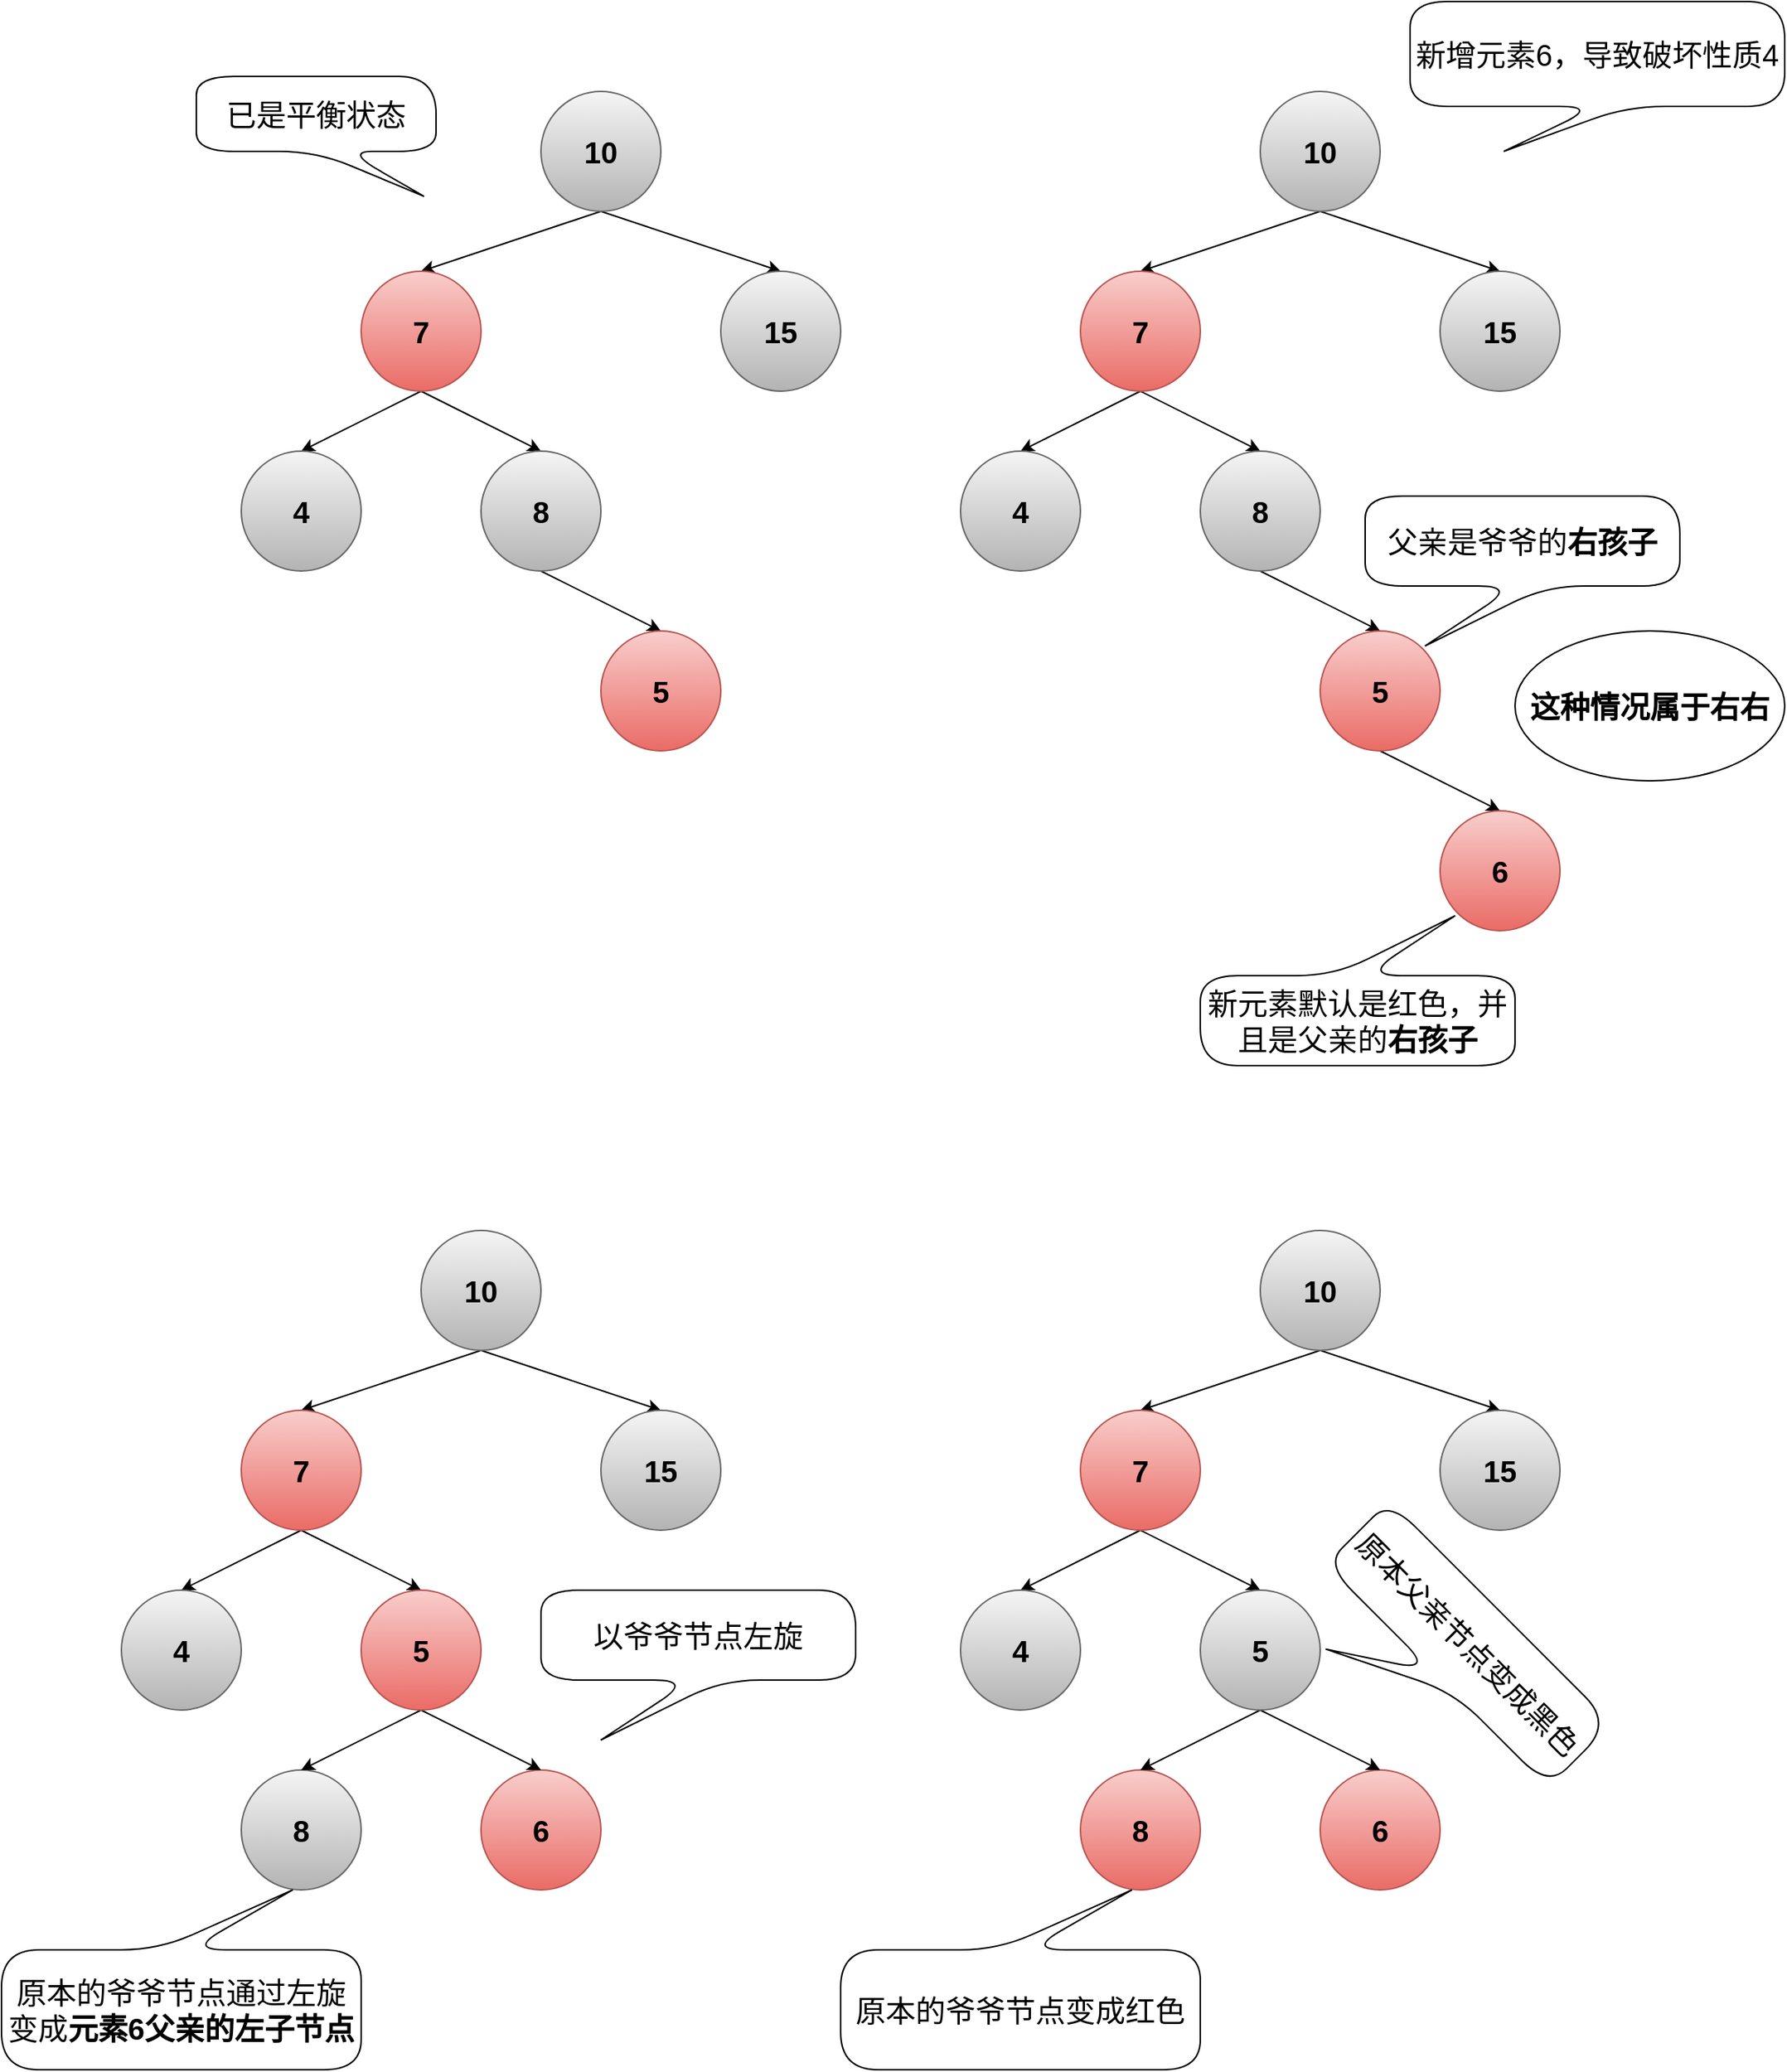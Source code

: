<mxfile version="18.1.3" type="github" pages="4">
  <diagram id="JgPNVKbQDWaYk1uZFIfq" name="右右情况">
    <mxGraphModel dx="2588" dy="1172" grid="1" gridSize="10" guides="1" tooltips="1" connect="1" arrows="1" fold="1" page="0" pageScale="1" pageWidth="827" pageHeight="1169" math="0" shadow="0">
      <root>
        <mxCell id="0" />
        <mxCell id="1" parent="0" />
        <mxCell id="YeQxh2HBtWJbQ_9YZfCd-1" style="rounded=0;orthogonalLoop=1;jettySize=auto;html=1;exitX=0.5;exitY=1;exitDx=0;exitDy=0;entryX=0.5;entryY=0;entryDx=0;entryDy=0;fontSize=20;" edge="1" parent="1" source="YeQxh2HBtWJbQ_9YZfCd-3" target="YeQxh2HBtWJbQ_9YZfCd-6">
          <mxGeometry relative="1" as="geometry" />
        </mxCell>
        <mxCell id="YeQxh2HBtWJbQ_9YZfCd-2" style="edgeStyle=none;rounded=0;orthogonalLoop=1;jettySize=auto;html=1;exitX=0.5;exitY=1;exitDx=0;exitDy=0;entryX=0.5;entryY=0;entryDx=0;entryDy=0;fontSize=20;" edge="1" parent="1" source="YeQxh2HBtWJbQ_9YZfCd-3" target="YeQxh2HBtWJbQ_9YZfCd-7">
          <mxGeometry relative="1" as="geometry" />
        </mxCell>
        <mxCell id="YeQxh2HBtWJbQ_9YZfCd-3" value="&lt;b style=&quot;font-size: 20px;&quot;&gt;10&lt;/b&gt;" style="ellipse;whiteSpace=wrap;html=1;aspect=fixed;fontSize=20;fillColor=#f5f5f5;gradientColor=#b3b3b3;strokeColor=#666666;" vertex="1" parent="1">
          <mxGeometry x="40" y="120" width="80" height="80" as="geometry" />
        </mxCell>
        <mxCell id="YeQxh2HBtWJbQ_9YZfCd-4" style="edgeStyle=none;rounded=0;orthogonalLoop=1;jettySize=auto;html=1;exitX=0.5;exitY=1;exitDx=0;exitDy=0;entryX=0.5;entryY=0;entryDx=0;entryDy=0;fontSize=20;" edge="1" parent="1" source="YeQxh2HBtWJbQ_9YZfCd-6" target="YeQxh2HBtWJbQ_9YZfCd-8">
          <mxGeometry relative="1" as="geometry" />
        </mxCell>
        <mxCell id="YeQxh2HBtWJbQ_9YZfCd-5" style="edgeStyle=none;rounded=0;orthogonalLoop=1;jettySize=auto;html=1;exitX=0.5;exitY=1;exitDx=0;exitDy=0;entryX=0.5;entryY=0;entryDx=0;entryDy=0;fontSize=20;" edge="1" parent="1" source="YeQxh2HBtWJbQ_9YZfCd-6" target="YeQxh2HBtWJbQ_9YZfCd-10">
          <mxGeometry relative="1" as="geometry" />
        </mxCell>
        <mxCell id="YeQxh2HBtWJbQ_9YZfCd-6" value="&lt;b style=&quot;font-size: 20px;&quot;&gt;7&lt;/b&gt;" style="ellipse;whiteSpace=wrap;html=1;aspect=fixed;fontSize=20;fillColor=#f8cecc;strokeColor=#b85450;gradientColor=#ea6b66;" vertex="1" parent="1">
          <mxGeometry x="-80" y="240" width="80" height="80" as="geometry" />
        </mxCell>
        <mxCell id="YeQxh2HBtWJbQ_9YZfCd-7" value="&lt;b style=&quot;font-size: 20px;&quot;&gt;15&lt;/b&gt;" style="ellipse;whiteSpace=wrap;html=1;aspect=fixed;fontSize=20;fillColor=#f5f5f5;gradientColor=#b3b3b3;strokeColor=#666666;" vertex="1" parent="1">
          <mxGeometry x="160" y="240" width="80" height="80" as="geometry" />
        </mxCell>
        <mxCell id="YeQxh2HBtWJbQ_9YZfCd-8" value="&lt;b style=&quot;font-size: 20px;&quot;&gt;4&lt;/b&gt;" style="ellipse;whiteSpace=wrap;html=1;aspect=fixed;fontSize=20;fillColor=#f5f5f5;gradientColor=#b3b3b3;strokeColor=#666666;" vertex="1" parent="1">
          <mxGeometry x="-160" y="360" width="80" height="80" as="geometry" />
        </mxCell>
        <mxCell id="YeQxh2HBtWJbQ_9YZfCd-9" style="edgeStyle=none;rounded=0;orthogonalLoop=1;jettySize=auto;html=1;exitX=0.5;exitY=1;exitDx=0;exitDy=0;entryX=0.5;entryY=0;entryDx=0;entryDy=0;fontColor=#FFFFFF;" edge="1" parent="1" source="YeQxh2HBtWJbQ_9YZfCd-10" target="YeQxh2HBtWJbQ_9YZfCd-13">
          <mxGeometry relative="1" as="geometry" />
        </mxCell>
        <mxCell id="YeQxh2HBtWJbQ_9YZfCd-10" value="&lt;b style=&quot;font-size: 20px;&quot;&gt;8&lt;/b&gt;" style="ellipse;whiteSpace=wrap;html=1;aspect=fixed;fontSize=20;fillColor=#f5f5f5;gradientColor=#b3b3b3;strokeColor=#666666;" vertex="1" parent="1">
          <mxGeometry y="360" width="80" height="80" as="geometry" />
        </mxCell>
        <mxCell id="YeQxh2HBtWJbQ_9YZfCd-11" value="已是平衡状态" style="shape=callout;whiteSpace=wrap;html=1;perimeter=calloutPerimeter;fontSize=20;rounded=1;arcSize=50;position2=0.95;" vertex="1" parent="1">
          <mxGeometry x="-190" y="110" width="160" height="80" as="geometry" />
        </mxCell>
        <mxCell id="YeQxh2HBtWJbQ_9YZfCd-12" value="新增元素6，导致破坏性质4" style="shape=callout;whiteSpace=wrap;html=1;perimeter=calloutPerimeter;fontSize=20;rounded=1;arcSize=50;position2=0.25;" vertex="1" parent="1">
          <mxGeometry x="620" y="60" width="250" height="100" as="geometry" />
        </mxCell>
        <mxCell id="YeQxh2HBtWJbQ_9YZfCd-13" value="&lt;b style=&quot;font-size: 20px;&quot;&gt;5&lt;/b&gt;" style="ellipse;whiteSpace=wrap;html=1;aspect=fixed;fontSize=20;fillColor=#f8cecc;gradientColor=#ea6b66;strokeColor=#b85450;" vertex="1" parent="1">
          <mxGeometry x="80" y="480" width="80" height="80" as="geometry" />
        </mxCell>
        <mxCell id="YeQxh2HBtWJbQ_9YZfCd-14" style="rounded=0;orthogonalLoop=1;jettySize=auto;html=1;exitX=0.5;exitY=1;exitDx=0;exitDy=0;entryX=0.5;entryY=0;entryDx=0;entryDy=0;fontSize=20;" edge="1" parent="1" source="YeQxh2HBtWJbQ_9YZfCd-16" target="YeQxh2HBtWJbQ_9YZfCd-19">
          <mxGeometry relative="1" as="geometry" />
        </mxCell>
        <mxCell id="YeQxh2HBtWJbQ_9YZfCd-15" style="edgeStyle=none;rounded=0;orthogonalLoop=1;jettySize=auto;html=1;exitX=0.5;exitY=1;exitDx=0;exitDy=0;entryX=0.5;entryY=0;entryDx=0;entryDy=0;fontSize=20;" edge="1" parent="1" source="YeQxh2HBtWJbQ_9YZfCd-16" target="YeQxh2HBtWJbQ_9YZfCd-20">
          <mxGeometry relative="1" as="geometry" />
        </mxCell>
        <mxCell id="YeQxh2HBtWJbQ_9YZfCd-16" value="&lt;b style=&quot;font-size: 20px;&quot;&gt;10&lt;/b&gt;" style="ellipse;whiteSpace=wrap;html=1;aspect=fixed;fontSize=20;fillColor=#f5f5f5;gradientColor=#b3b3b3;strokeColor=#666666;" vertex="1" parent="1">
          <mxGeometry x="520" y="120" width="80" height="80" as="geometry" />
        </mxCell>
        <mxCell id="YeQxh2HBtWJbQ_9YZfCd-17" style="edgeStyle=none;rounded=0;orthogonalLoop=1;jettySize=auto;html=1;exitX=0.5;exitY=1;exitDx=0;exitDy=0;entryX=0.5;entryY=0;entryDx=0;entryDy=0;fontSize=20;" edge="1" parent="1" source="YeQxh2HBtWJbQ_9YZfCd-19" target="YeQxh2HBtWJbQ_9YZfCd-21">
          <mxGeometry relative="1" as="geometry" />
        </mxCell>
        <mxCell id="YeQxh2HBtWJbQ_9YZfCd-18" style="edgeStyle=none;rounded=0;orthogonalLoop=1;jettySize=auto;html=1;exitX=0.5;exitY=1;exitDx=0;exitDy=0;entryX=0.5;entryY=0;entryDx=0;entryDy=0;fontSize=20;" edge="1" parent="1" source="YeQxh2HBtWJbQ_9YZfCd-19" target="YeQxh2HBtWJbQ_9YZfCd-23">
          <mxGeometry relative="1" as="geometry" />
        </mxCell>
        <mxCell id="YeQxh2HBtWJbQ_9YZfCd-19" value="&lt;b style=&quot;font-size: 20px;&quot;&gt;7&lt;/b&gt;" style="ellipse;whiteSpace=wrap;html=1;aspect=fixed;fontSize=20;fillColor=#f8cecc;strokeColor=#b85450;gradientColor=#ea6b66;" vertex="1" parent="1">
          <mxGeometry x="400" y="240" width="80" height="80" as="geometry" />
        </mxCell>
        <mxCell id="YeQxh2HBtWJbQ_9YZfCd-20" value="&lt;b style=&quot;font-size: 20px;&quot;&gt;15&lt;/b&gt;" style="ellipse;whiteSpace=wrap;html=1;aspect=fixed;fontSize=20;fillColor=#f5f5f5;gradientColor=#b3b3b3;strokeColor=#666666;" vertex="1" parent="1">
          <mxGeometry x="640" y="240" width="80" height="80" as="geometry" />
        </mxCell>
        <mxCell id="YeQxh2HBtWJbQ_9YZfCd-21" value="&lt;b style=&quot;font-size: 20px;&quot;&gt;4&lt;/b&gt;" style="ellipse;whiteSpace=wrap;html=1;aspect=fixed;fontSize=20;fillColor=#f5f5f5;gradientColor=#b3b3b3;strokeColor=#666666;" vertex="1" parent="1">
          <mxGeometry x="320" y="360" width="80" height="80" as="geometry" />
        </mxCell>
        <mxCell id="YeQxh2HBtWJbQ_9YZfCd-22" style="edgeStyle=none;rounded=0;orthogonalLoop=1;jettySize=auto;html=1;exitX=0.5;exitY=1;exitDx=0;exitDy=0;entryX=0.5;entryY=0;entryDx=0;entryDy=0;fontColor=#FFFFFF;" edge="1" parent="1" source="YeQxh2HBtWJbQ_9YZfCd-23" target="YeQxh2HBtWJbQ_9YZfCd-25">
          <mxGeometry relative="1" as="geometry" />
        </mxCell>
        <mxCell id="YeQxh2HBtWJbQ_9YZfCd-23" value="&lt;b style=&quot;font-size: 20px;&quot;&gt;8&lt;/b&gt;" style="ellipse;whiteSpace=wrap;html=1;aspect=fixed;fontSize=20;fillColor=#f5f5f5;gradientColor=#b3b3b3;strokeColor=#666666;" vertex="1" parent="1">
          <mxGeometry x="480" y="360" width="80" height="80" as="geometry" />
        </mxCell>
        <mxCell id="YeQxh2HBtWJbQ_9YZfCd-24" style="edgeStyle=none;rounded=0;orthogonalLoop=1;jettySize=auto;html=1;exitX=0.5;exitY=1;exitDx=0;exitDy=0;entryX=0.5;entryY=0;entryDx=0;entryDy=0;fontColor=#FFFFFF;" edge="1" parent="1" source="YeQxh2HBtWJbQ_9YZfCd-25" target="YeQxh2HBtWJbQ_9YZfCd-26">
          <mxGeometry relative="1" as="geometry" />
        </mxCell>
        <mxCell id="YeQxh2HBtWJbQ_9YZfCd-25" value="&lt;b style=&quot;font-size: 20px;&quot;&gt;5&lt;/b&gt;" style="ellipse;whiteSpace=wrap;html=1;aspect=fixed;fontSize=20;fillColor=#f8cecc;gradientColor=#ea6b66;strokeColor=#b85450;" vertex="1" parent="1">
          <mxGeometry x="560" y="480" width="80" height="80" as="geometry" />
        </mxCell>
        <mxCell id="YeQxh2HBtWJbQ_9YZfCd-26" value="&lt;b style=&quot;font-size: 20px;&quot;&gt;6&lt;/b&gt;" style="ellipse;whiteSpace=wrap;html=1;aspect=fixed;fontSize=20;fillColor=#f8cecc;gradientColor=#ea6b66;strokeColor=#b85450;" vertex="1" parent="1">
          <mxGeometry x="640" y="600" width="80" height="80" as="geometry" />
        </mxCell>
        <mxCell id="YeQxh2HBtWJbQ_9YZfCd-27" value="新元素默认是红色，并且是父亲的&lt;b&gt;右孩子&lt;/b&gt;" style="shape=callout;whiteSpace=wrap;html=1;perimeter=calloutPerimeter;fontSize=20;rounded=1;arcSize=50;position2=0.19;size=40;position=0.48;direction=west;" vertex="1" parent="1">
          <mxGeometry x="480" y="670" width="210" height="100" as="geometry" />
        </mxCell>
        <mxCell id="YeQxh2HBtWJbQ_9YZfCd-28" style="rounded=0;orthogonalLoop=1;jettySize=auto;html=1;exitX=0.5;exitY=1;exitDx=0;exitDy=0;entryX=0.5;entryY=0;entryDx=0;entryDy=0;fontSize=20;" edge="1" parent="1" source="YeQxh2HBtWJbQ_9YZfCd-30" target="YeQxh2HBtWJbQ_9YZfCd-33">
          <mxGeometry relative="1" as="geometry" />
        </mxCell>
        <mxCell id="YeQxh2HBtWJbQ_9YZfCd-29" style="edgeStyle=none;rounded=0;orthogonalLoop=1;jettySize=auto;html=1;exitX=0.5;exitY=1;exitDx=0;exitDy=0;entryX=0.5;entryY=0;entryDx=0;entryDy=0;fontSize=20;" edge="1" parent="1" source="YeQxh2HBtWJbQ_9YZfCd-30" target="YeQxh2HBtWJbQ_9YZfCd-34">
          <mxGeometry relative="1" as="geometry" />
        </mxCell>
        <mxCell id="YeQxh2HBtWJbQ_9YZfCd-30" value="&lt;b style=&quot;font-size: 20px;&quot;&gt;10&lt;/b&gt;" style="ellipse;whiteSpace=wrap;html=1;aspect=fixed;fontSize=20;fillColor=#f5f5f5;gradientColor=#b3b3b3;strokeColor=#666666;" vertex="1" parent="1">
          <mxGeometry x="-40" y="880" width="80" height="80" as="geometry" />
        </mxCell>
        <mxCell id="YeQxh2HBtWJbQ_9YZfCd-31" style="edgeStyle=none;rounded=0;orthogonalLoop=1;jettySize=auto;html=1;exitX=0.5;exitY=1;exitDx=0;exitDy=0;entryX=0.5;entryY=0;entryDx=0;entryDy=0;fontSize=20;" edge="1" parent="1" source="YeQxh2HBtWJbQ_9YZfCd-33" target="YeQxh2HBtWJbQ_9YZfCd-35">
          <mxGeometry relative="1" as="geometry" />
        </mxCell>
        <mxCell id="YeQxh2HBtWJbQ_9YZfCd-32" style="edgeStyle=none;rounded=0;orthogonalLoop=1;jettySize=auto;html=1;exitX=0.5;exitY=1;exitDx=0;exitDy=0;entryX=0.5;entryY=0;entryDx=0;entryDy=0;fontSize=20;" edge="1" parent="1" source="YeQxh2HBtWJbQ_9YZfCd-33">
          <mxGeometry relative="1" as="geometry">
            <mxPoint x="-40" y="1120" as="targetPoint" />
          </mxGeometry>
        </mxCell>
        <mxCell id="YeQxh2HBtWJbQ_9YZfCd-33" value="&lt;b style=&quot;font-size: 20px;&quot;&gt;7&lt;/b&gt;" style="ellipse;whiteSpace=wrap;html=1;aspect=fixed;fontSize=20;fillColor=#f8cecc;strokeColor=#b85450;gradientColor=#ea6b66;" vertex="1" parent="1">
          <mxGeometry x="-160" y="1000" width="80" height="80" as="geometry" />
        </mxCell>
        <mxCell id="YeQxh2HBtWJbQ_9YZfCd-34" value="&lt;b style=&quot;font-size: 20px;&quot;&gt;15&lt;/b&gt;" style="ellipse;whiteSpace=wrap;html=1;aspect=fixed;fontSize=20;fillColor=#f5f5f5;gradientColor=#b3b3b3;strokeColor=#666666;" vertex="1" parent="1">
          <mxGeometry x="80" y="1000" width="80" height="80" as="geometry" />
        </mxCell>
        <mxCell id="YeQxh2HBtWJbQ_9YZfCd-35" value="&lt;b style=&quot;font-size: 20px;&quot;&gt;4&lt;/b&gt;" style="ellipse;whiteSpace=wrap;html=1;aspect=fixed;fontSize=20;fillColor=#f5f5f5;gradientColor=#b3b3b3;strokeColor=#666666;" vertex="1" parent="1">
          <mxGeometry x="-240" y="1120" width="80" height="80" as="geometry" />
        </mxCell>
        <mxCell id="YeQxh2HBtWJbQ_9YZfCd-36" value="&lt;b style=&quot;font-size: 20px;&quot;&gt;6&lt;/b&gt;" style="ellipse;whiteSpace=wrap;html=1;aspect=fixed;fontSize=20;fillColor=#f8cecc;gradientColor=#ea6b66;strokeColor=#b85450;" vertex="1" parent="1">
          <mxGeometry y="1240" width="80" height="80" as="geometry" />
        </mxCell>
        <mxCell id="YeQxh2HBtWJbQ_9YZfCd-37" value="父亲是爷爷的&lt;b&gt;右孩子&lt;/b&gt;" style="shape=callout;whiteSpace=wrap;html=1;perimeter=calloutPerimeter;fontSize=20;rounded=1;arcSize=50;position2=0.19;size=40;position=0.48;direction=east;" vertex="1" parent="1">
          <mxGeometry x="590" y="390" width="210" height="100" as="geometry" />
        </mxCell>
        <mxCell id="YeQxh2HBtWJbQ_9YZfCd-38" value="这种情况属于右右" style="ellipse;whiteSpace=wrap;html=1;fontSize=20;fontStyle=1" vertex="1" parent="1">
          <mxGeometry x="690" y="480" width="180" height="100" as="geometry" />
        </mxCell>
        <mxCell id="YeQxh2HBtWJbQ_9YZfCd-39" value="以爷爷节点左旋" style="shape=callout;whiteSpace=wrap;html=1;perimeter=calloutPerimeter;fontSize=20;rounded=1;arcSize=50;position2=0.19;size=40;position=0.48;direction=east;" vertex="1" parent="1">
          <mxGeometry x="40" y="1120" width="210" height="100" as="geometry" />
        </mxCell>
        <mxCell id="YeQxh2HBtWJbQ_9YZfCd-40" value="&lt;b style=&quot;font-size: 20px;&quot;&gt;8&lt;/b&gt;" style="ellipse;whiteSpace=wrap;html=1;aspect=fixed;fontSize=20;fillColor=#f5f5f5;gradientColor=#b3b3b3;strokeColor=#666666;" vertex="1" parent="1">
          <mxGeometry x="-160" y="1240" width="80" height="80" as="geometry" />
        </mxCell>
        <mxCell id="YeQxh2HBtWJbQ_9YZfCd-41" style="rounded=0;orthogonalLoop=1;jettySize=auto;html=1;exitX=0.5;exitY=1;exitDx=0;exitDy=0;entryX=0.5;entryY=0;entryDx=0;entryDy=0;fontSize=15;" edge="1" parent="1" source="YeQxh2HBtWJbQ_9YZfCd-43" target="YeQxh2HBtWJbQ_9YZfCd-40">
          <mxGeometry relative="1" as="geometry" />
        </mxCell>
        <mxCell id="YeQxh2HBtWJbQ_9YZfCd-42" style="edgeStyle=none;rounded=0;orthogonalLoop=1;jettySize=auto;html=1;exitX=0.5;exitY=1;exitDx=0;exitDy=0;entryX=0.5;entryY=0;entryDx=0;entryDy=0;fontSize=15;" edge="1" parent="1" source="YeQxh2HBtWJbQ_9YZfCd-43" target="YeQxh2HBtWJbQ_9YZfCd-36">
          <mxGeometry relative="1" as="geometry" />
        </mxCell>
        <mxCell id="YeQxh2HBtWJbQ_9YZfCd-43" value="&lt;b style=&quot;font-size: 20px;&quot;&gt;5&lt;/b&gt;" style="ellipse;whiteSpace=wrap;html=1;aspect=fixed;fontSize=20;fillColor=#f8cecc;gradientColor=#ea6b66;strokeColor=#b85450;" vertex="1" parent="1">
          <mxGeometry x="-80" y="1120" width="80" height="80" as="geometry" />
        </mxCell>
        <mxCell id="YeQxh2HBtWJbQ_9YZfCd-44" value="原本的爷爷节点通过左旋变成&lt;b&gt;元素6父亲的左子节点&lt;/b&gt;" style="shape=callout;whiteSpace=wrap;html=1;perimeter=calloutPerimeter;fontSize=20;rounded=1;arcSize=50;position2=0.19;size=40;position=0.48;direction=west;" vertex="1" parent="1">
          <mxGeometry x="-320" y="1320" width="240" height="120" as="geometry" />
        </mxCell>
        <mxCell id="YeQxh2HBtWJbQ_9YZfCd-45" style="rounded=0;orthogonalLoop=1;jettySize=auto;html=1;exitX=0.5;exitY=1;exitDx=0;exitDy=0;entryX=0.5;entryY=0;entryDx=0;entryDy=0;fontSize=20;" edge="1" parent="1" source="YeQxh2HBtWJbQ_9YZfCd-47" target="YeQxh2HBtWJbQ_9YZfCd-50">
          <mxGeometry relative="1" as="geometry" />
        </mxCell>
        <mxCell id="YeQxh2HBtWJbQ_9YZfCd-46" style="edgeStyle=none;rounded=0;orthogonalLoop=1;jettySize=auto;html=1;exitX=0.5;exitY=1;exitDx=0;exitDy=0;entryX=0.5;entryY=0;entryDx=0;entryDy=0;fontSize=20;" edge="1" parent="1" source="YeQxh2HBtWJbQ_9YZfCd-47" target="YeQxh2HBtWJbQ_9YZfCd-51">
          <mxGeometry relative="1" as="geometry" />
        </mxCell>
        <mxCell id="YeQxh2HBtWJbQ_9YZfCd-47" value="&lt;b style=&quot;font-size: 20px;&quot;&gt;10&lt;/b&gt;" style="ellipse;whiteSpace=wrap;html=1;aspect=fixed;fontSize=20;fillColor=#f5f5f5;gradientColor=#b3b3b3;strokeColor=#666666;" vertex="1" parent="1">
          <mxGeometry x="520" y="880" width="80" height="80" as="geometry" />
        </mxCell>
        <mxCell id="YeQxh2HBtWJbQ_9YZfCd-48" style="edgeStyle=none;rounded=0;orthogonalLoop=1;jettySize=auto;html=1;exitX=0.5;exitY=1;exitDx=0;exitDy=0;entryX=0.5;entryY=0;entryDx=0;entryDy=0;fontSize=20;" edge="1" parent="1" source="YeQxh2HBtWJbQ_9YZfCd-50" target="YeQxh2HBtWJbQ_9YZfCd-52">
          <mxGeometry relative="1" as="geometry" />
        </mxCell>
        <mxCell id="YeQxh2HBtWJbQ_9YZfCd-49" style="edgeStyle=none;rounded=0;orthogonalLoop=1;jettySize=auto;html=1;exitX=0.5;exitY=1;exitDx=0;exitDy=0;entryX=0.5;entryY=0;entryDx=0;entryDy=0;fontSize=20;" edge="1" parent="1" source="YeQxh2HBtWJbQ_9YZfCd-50">
          <mxGeometry relative="1" as="geometry">
            <mxPoint x="520" y="1120" as="targetPoint" />
          </mxGeometry>
        </mxCell>
        <mxCell id="YeQxh2HBtWJbQ_9YZfCd-50" value="&lt;b style=&quot;font-size: 20px;&quot;&gt;7&lt;/b&gt;" style="ellipse;whiteSpace=wrap;html=1;aspect=fixed;fontSize=20;fillColor=#f8cecc;strokeColor=#b85450;gradientColor=#ea6b66;" vertex="1" parent="1">
          <mxGeometry x="400" y="1000" width="80" height="80" as="geometry" />
        </mxCell>
        <mxCell id="YeQxh2HBtWJbQ_9YZfCd-51" value="&lt;b style=&quot;font-size: 20px;&quot;&gt;15&lt;/b&gt;" style="ellipse;whiteSpace=wrap;html=1;aspect=fixed;fontSize=20;fillColor=#f5f5f5;gradientColor=#b3b3b3;strokeColor=#666666;" vertex="1" parent="1">
          <mxGeometry x="640" y="1000" width="80" height="80" as="geometry" />
        </mxCell>
        <mxCell id="YeQxh2HBtWJbQ_9YZfCd-52" value="&lt;b style=&quot;font-size: 20px;&quot;&gt;4&lt;/b&gt;" style="ellipse;whiteSpace=wrap;html=1;aspect=fixed;fontSize=20;fillColor=#f5f5f5;gradientColor=#b3b3b3;strokeColor=#666666;" vertex="1" parent="1">
          <mxGeometry x="320" y="1120" width="80" height="80" as="geometry" />
        </mxCell>
        <mxCell id="YeQxh2HBtWJbQ_9YZfCd-53" value="&lt;b style=&quot;font-size: 20px;&quot;&gt;6&lt;/b&gt;" style="ellipse;whiteSpace=wrap;html=1;aspect=fixed;fontSize=20;fillColor=#f8cecc;gradientColor=#ea6b66;strokeColor=#b85450;" vertex="1" parent="1">
          <mxGeometry x="560" y="1240" width="80" height="80" as="geometry" />
        </mxCell>
        <mxCell id="YeQxh2HBtWJbQ_9YZfCd-54" value="原本父亲节点变成黑色" style="shape=callout;whiteSpace=wrap;html=1;perimeter=calloutPerimeter;fontSize=20;rounded=1;arcSize=50;position2=0.19;size=40;position=0.48;direction=east;rotation=45;" vertex="1" parent="1">
          <mxGeometry x="540" y="1120" width="210" height="100" as="geometry" />
        </mxCell>
        <mxCell id="YeQxh2HBtWJbQ_9YZfCd-55" value="&lt;b style=&quot;font-size: 20px;&quot;&gt;8&lt;/b&gt;" style="ellipse;whiteSpace=wrap;html=1;aspect=fixed;fontSize=20;fillColor=#f8cecc;gradientColor=#ea6b66;strokeColor=#b85450;" vertex="1" parent="1">
          <mxGeometry x="400" y="1240" width="80" height="80" as="geometry" />
        </mxCell>
        <mxCell id="YeQxh2HBtWJbQ_9YZfCd-56" style="rounded=0;orthogonalLoop=1;jettySize=auto;html=1;exitX=0.5;exitY=1;exitDx=0;exitDy=0;entryX=0.5;entryY=0;entryDx=0;entryDy=0;fontSize=15;" edge="1" parent="1" source="YeQxh2HBtWJbQ_9YZfCd-58" target="YeQxh2HBtWJbQ_9YZfCd-55">
          <mxGeometry relative="1" as="geometry" />
        </mxCell>
        <mxCell id="YeQxh2HBtWJbQ_9YZfCd-57" style="edgeStyle=none;rounded=0;orthogonalLoop=1;jettySize=auto;html=1;exitX=0.5;exitY=1;exitDx=0;exitDy=0;entryX=0.5;entryY=0;entryDx=0;entryDy=0;fontSize=15;" edge="1" parent="1" source="YeQxh2HBtWJbQ_9YZfCd-58" target="YeQxh2HBtWJbQ_9YZfCd-53">
          <mxGeometry relative="1" as="geometry" />
        </mxCell>
        <mxCell id="YeQxh2HBtWJbQ_9YZfCd-58" value="&lt;b style=&quot;font-size: 20px;&quot;&gt;5&lt;/b&gt;" style="ellipse;whiteSpace=wrap;html=1;aspect=fixed;fontSize=20;fillColor=#f5f5f5;gradientColor=#b3b3b3;strokeColor=#666666;" vertex="1" parent="1">
          <mxGeometry x="480" y="1120" width="80" height="80" as="geometry" />
        </mxCell>
        <mxCell id="YeQxh2HBtWJbQ_9YZfCd-59" value="原本的爷爷节点变成红色" style="shape=callout;whiteSpace=wrap;html=1;perimeter=calloutPerimeter;fontSize=20;rounded=1;arcSize=50;position2=0.19;size=40;position=0.48;direction=west;" vertex="1" parent="1">
          <mxGeometry x="240" y="1320" width="240" height="120" as="geometry" />
        </mxCell>
      </root>
    </mxGraphModel>
  </diagram>
  <diagram id="aWUSJ16xK_aMM7Vi3paO" name="右左情况">
    <mxGraphModel dx="1422" dy="762" grid="1" gridSize="10" guides="1" tooltips="1" connect="1" arrows="1" fold="1" page="0" pageScale="1" pageWidth="827" pageHeight="1169" math="0" shadow="0">
      <root>
        <mxCell id="0" />
        <mxCell id="1" parent="0" />
      </root>
    </mxGraphModel>
  </diagram>
  <diagram id="4mbqZ_p5b25rFRO3ENFt" name="左左情况">
    <mxGraphModel dx="2431" dy="1089" grid="1" gridSize="10" guides="1" tooltips="1" connect="1" arrows="1" fold="1" page="0" pageScale="1" pageWidth="827" pageHeight="1169" math="0" shadow="0">
      <root>
        <mxCell id="0" />
        <mxCell id="1" parent="0" />
        <mxCell id="pmUjdXjmaGN3ufIUTjAW-1" style="rounded=0;orthogonalLoop=1;jettySize=auto;html=1;exitX=0.5;exitY=1;exitDx=0;exitDy=0;entryX=0.5;entryY=0;entryDx=0;entryDy=0;fontSize=20;" edge="1" parent="1" source="pmUjdXjmaGN3ufIUTjAW-3" target="pmUjdXjmaGN3ufIUTjAW-6">
          <mxGeometry relative="1" as="geometry" />
        </mxCell>
        <mxCell id="pmUjdXjmaGN3ufIUTjAW-2" style="edgeStyle=none;rounded=0;orthogonalLoop=1;jettySize=auto;html=1;exitX=0.5;exitY=1;exitDx=0;exitDy=0;entryX=0.5;entryY=0;entryDx=0;entryDy=0;fontSize=20;" edge="1" parent="1" source="pmUjdXjmaGN3ufIUTjAW-3" target="pmUjdXjmaGN3ufIUTjAW-7">
          <mxGeometry relative="1" as="geometry" />
        </mxCell>
        <mxCell id="pmUjdXjmaGN3ufIUTjAW-3" value="&lt;b style=&quot;font-size: 20px;&quot;&gt;10&lt;/b&gt;" style="ellipse;whiteSpace=wrap;html=1;aspect=fixed;fontSize=20;fillColor=#f5f5f5;gradientColor=#b3b3b3;strokeColor=#666666;" vertex="1" parent="1">
          <mxGeometry x="40" y="120" width="80" height="80" as="geometry" />
        </mxCell>
        <mxCell id="pmUjdXjmaGN3ufIUTjAW-4" style="edgeStyle=none;rounded=0;orthogonalLoop=1;jettySize=auto;html=1;exitX=0.5;exitY=1;exitDx=0;exitDy=0;entryX=0.5;entryY=0;entryDx=0;entryDy=0;fontSize=20;" edge="1" parent="1" source="pmUjdXjmaGN3ufIUTjAW-6" target="pmUjdXjmaGN3ufIUTjAW-8">
          <mxGeometry relative="1" as="geometry" />
        </mxCell>
        <mxCell id="pmUjdXjmaGN3ufIUTjAW-5" style="edgeStyle=none;rounded=0;orthogonalLoop=1;jettySize=auto;html=1;exitX=0.5;exitY=1;exitDx=0;exitDy=0;entryX=0.5;entryY=0;entryDx=0;entryDy=0;fontSize=20;" edge="1" parent="1" source="pmUjdXjmaGN3ufIUTjAW-6" target="pmUjdXjmaGN3ufIUTjAW-10">
          <mxGeometry relative="1" as="geometry" />
        </mxCell>
        <mxCell id="pmUjdXjmaGN3ufIUTjAW-6" value="&lt;b style=&quot;font-size: 20px;&quot;&gt;7&lt;/b&gt;" style="ellipse;whiteSpace=wrap;html=1;aspect=fixed;fontSize=20;fillColor=#f8cecc;strokeColor=#b85450;gradientColor=#ea6b66;" vertex="1" parent="1">
          <mxGeometry x="-80" y="240" width="80" height="80" as="geometry" />
        </mxCell>
        <mxCell id="pmUjdXjmaGN3ufIUTjAW-7" value="&lt;b style=&quot;font-size: 20px;&quot;&gt;15&lt;/b&gt;" style="ellipse;whiteSpace=wrap;html=1;aspect=fixed;fontSize=20;fillColor=#f5f5f5;gradientColor=#b3b3b3;strokeColor=#666666;" vertex="1" parent="1">
          <mxGeometry x="160" y="240" width="80" height="80" as="geometry" />
        </mxCell>
        <mxCell id="pmUjdXjmaGN3ufIUTjAW-60" style="rounded=0;orthogonalLoop=1;jettySize=auto;html=1;exitX=0.5;exitY=1;exitDx=0;exitDy=0;entryX=0.5;entryY=0;entryDx=0;entryDy=0;" edge="1" parent="1" source="pmUjdXjmaGN3ufIUTjAW-8" target="pmUjdXjmaGN3ufIUTjAW-13">
          <mxGeometry relative="1" as="geometry" />
        </mxCell>
        <mxCell id="pmUjdXjmaGN3ufIUTjAW-8" value="&lt;b style=&quot;font-size: 20px;&quot;&gt;4&lt;/b&gt;" style="ellipse;whiteSpace=wrap;html=1;aspect=fixed;fontSize=20;fillColor=#f5f5f5;gradientColor=#b3b3b3;strokeColor=#666666;" vertex="1" parent="1">
          <mxGeometry x="-160" y="360" width="80" height="80" as="geometry" />
        </mxCell>
        <mxCell id="pmUjdXjmaGN3ufIUTjAW-10" value="&lt;b style=&quot;font-size: 20px;&quot;&gt;8&lt;/b&gt;" style="ellipse;whiteSpace=wrap;html=1;aspect=fixed;fontSize=20;fillColor=#f5f5f5;gradientColor=#b3b3b3;strokeColor=#666666;" vertex="1" parent="1">
          <mxGeometry y="360" width="80" height="80" as="geometry" />
        </mxCell>
        <mxCell id="pmUjdXjmaGN3ufIUTjAW-11" value="已是平衡状态" style="shape=callout;whiteSpace=wrap;html=1;perimeter=calloutPerimeter;fontSize=20;rounded=1;arcSize=50;position2=0.95;" vertex="1" parent="1">
          <mxGeometry x="-190" y="110" width="160" height="80" as="geometry" />
        </mxCell>
        <mxCell id="pmUjdXjmaGN3ufIUTjAW-13" value="&lt;b style=&quot;font-size: 20px;&quot;&gt;3&lt;/b&gt;" style="ellipse;whiteSpace=wrap;html=1;aspect=fixed;fontSize=20;fillColor=#f8cecc;gradientColor=#ea6b66;strokeColor=#b85450;" vertex="1" parent="1">
          <mxGeometry x="-240" y="480" width="80" height="80" as="geometry" />
        </mxCell>
        <mxCell id="pmUjdXjmaGN3ufIUTjAW-61" style="rounded=0;orthogonalLoop=1;jettySize=auto;html=1;exitX=0.5;exitY=1;exitDx=0;exitDy=0;entryX=0.5;entryY=0;entryDx=0;entryDy=0;fontSize=20;" edge="1" parent="1" source="pmUjdXjmaGN3ufIUTjAW-63" target="pmUjdXjmaGN3ufIUTjAW-66">
          <mxGeometry relative="1" as="geometry" />
        </mxCell>
        <mxCell id="pmUjdXjmaGN3ufIUTjAW-62" style="edgeStyle=none;rounded=0;orthogonalLoop=1;jettySize=auto;html=1;exitX=0.5;exitY=1;exitDx=0;exitDy=0;entryX=0.5;entryY=0;entryDx=0;entryDy=0;fontSize=20;" edge="1" parent="1" source="pmUjdXjmaGN3ufIUTjAW-63" target="pmUjdXjmaGN3ufIUTjAW-67">
          <mxGeometry relative="1" as="geometry" />
        </mxCell>
        <mxCell id="pmUjdXjmaGN3ufIUTjAW-63" value="&lt;b style=&quot;font-size: 20px;&quot;&gt;10&lt;/b&gt;" style="ellipse;whiteSpace=wrap;html=1;aspect=fixed;fontSize=20;fillColor=#f5f5f5;gradientColor=#b3b3b3;strokeColor=#666666;" vertex="1" parent="1">
          <mxGeometry x="680" y="120" width="80" height="80" as="geometry" />
        </mxCell>
        <mxCell id="pmUjdXjmaGN3ufIUTjAW-64" style="edgeStyle=none;rounded=0;orthogonalLoop=1;jettySize=auto;html=1;exitX=0.5;exitY=1;exitDx=0;exitDy=0;entryX=0.5;entryY=0;entryDx=0;entryDy=0;fontSize=20;" edge="1" parent="1" source="pmUjdXjmaGN3ufIUTjAW-66" target="pmUjdXjmaGN3ufIUTjAW-69">
          <mxGeometry relative="1" as="geometry" />
        </mxCell>
        <mxCell id="pmUjdXjmaGN3ufIUTjAW-65" style="edgeStyle=none;rounded=0;orthogonalLoop=1;jettySize=auto;html=1;exitX=0.5;exitY=1;exitDx=0;exitDy=0;entryX=0.5;entryY=0;entryDx=0;entryDy=0;fontSize=20;" edge="1" parent="1" source="pmUjdXjmaGN3ufIUTjAW-66" target="pmUjdXjmaGN3ufIUTjAW-70">
          <mxGeometry relative="1" as="geometry" />
        </mxCell>
        <mxCell id="pmUjdXjmaGN3ufIUTjAW-66" value="&lt;b style=&quot;font-size: 20px;&quot;&gt;7&lt;/b&gt;" style="ellipse;whiteSpace=wrap;html=1;aspect=fixed;fontSize=20;fillColor=#f8cecc;strokeColor=#b85450;gradientColor=#ea6b66;" vertex="1" parent="1">
          <mxGeometry x="560" y="240" width="80" height="80" as="geometry" />
        </mxCell>
        <mxCell id="pmUjdXjmaGN3ufIUTjAW-67" value="&lt;b style=&quot;font-size: 20px;&quot;&gt;15&lt;/b&gt;" style="ellipse;whiteSpace=wrap;html=1;aspect=fixed;fontSize=20;fillColor=#f5f5f5;gradientColor=#b3b3b3;strokeColor=#666666;" vertex="1" parent="1">
          <mxGeometry x="800" y="240" width="80" height="80" as="geometry" />
        </mxCell>
        <mxCell id="pmUjdXjmaGN3ufIUTjAW-68" style="rounded=0;orthogonalLoop=1;jettySize=auto;html=1;exitX=0.5;exitY=1;exitDx=0;exitDy=0;entryX=0.5;entryY=0;entryDx=0;entryDy=0;" edge="1" parent="1" source="pmUjdXjmaGN3ufIUTjAW-69" target="pmUjdXjmaGN3ufIUTjAW-71">
          <mxGeometry relative="1" as="geometry" />
        </mxCell>
        <mxCell id="pmUjdXjmaGN3ufIUTjAW-69" value="&lt;b style=&quot;font-size: 20px;&quot;&gt;4&lt;/b&gt;" style="ellipse;whiteSpace=wrap;html=1;aspect=fixed;fontSize=20;fillColor=#f5f5f5;gradientColor=#b3b3b3;strokeColor=#666666;" vertex="1" parent="1">
          <mxGeometry x="480" y="360" width="80" height="80" as="geometry" />
        </mxCell>
        <mxCell id="pmUjdXjmaGN3ufIUTjAW-70" value="&lt;b style=&quot;font-size: 20px;&quot;&gt;8&lt;/b&gt;" style="ellipse;whiteSpace=wrap;html=1;aspect=fixed;fontSize=20;fillColor=#f5f5f5;gradientColor=#b3b3b3;strokeColor=#666666;" vertex="1" parent="1">
          <mxGeometry x="640" y="360" width="80" height="80" as="geometry" />
        </mxCell>
        <mxCell id="u15F6ag2bgrvFi-wP2GW-3" style="edgeStyle=none;rounded=0;orthogonalLoop=1;jettySize=auto;html=1;exitX=0.5;exitY=1;exitDx=0;exitDy=0;entryX=0.5;entryY=0;entryDx=0;entryDy=0;" edge="1" parent="1" source="pmUjdXjmaGN3ufIUTjAW-71" target="u15F6ag2bgrvFi-wP2GW-2">
          <mxGeometry relative="1" as="geometry" />
        </mxCell>
        <mxCell id="pmUjdXjmaGN3ufIUTjAW-71" value="&lt;b style=&quot;font-size: 20px;&quot;&gt;3&lt;/b&gt;" style="ellipse;whiteSpace=wrap;html=1;aspect=fixed;fontSize=20;fillColor=#f8cecc;gradientColor=#ea6b66;strokeColor=#b85450;" vertex="1" parent="1">
          <mxGeometry x="400" y="480" width="80" height="80" as="geometry" />
        </mxCell>
        <mxCell id="u15F6ag2bgrvFi-wP2GW-1" value="新增元素2，导致破坏性质4" style="shape=callout;whiteSpace=wrap;html=1;perimeter=calloutPerimeter;fontSize=20;rounded=1;arcSize=50;position2=0.25;" vertex="1" parent="1">
          <mxGeometry x="770" y="80" width="250" height="100" as="geometry" />
        </mxCell>
        <mxCell id="u15F6ag2bgrvFi-wP2GW-2" value="&lt;b style=&quot;font-size: 20px;&quot;&gt;2&lt;/b&gt;" style="ellipse;whiteSpace=wrap;html=1;aspect=fixed;fontSize=20;fillColor=#f8cecc;gradientColor=#ea6b66;strokeColor=#b85450;" vertex="1" parent="1">
          <mxGeometry x="320" y="600" width="80" height="80" as="geometry" />
        </mxCell>
        <mxCell id="SYepezX1vOY1MYyK5E8k-1" value="这种情况属于左左" style="ellipse;whiteSpace=wrap;html=1;fontSize=18;fontStyle=1" vertex="1" parent="1">
          <mxGeometry x="470" y="560" width="180" height="100" as="geometry" />
        </mxCell>
        <mxCell id="9Ik5pgOVSDd5iqZkWWlQ-1" value="父亲是爷爷的&lt;b&gt;左孩子&lt;/b&gt;" style="shape=callout;whiteSpace=wrap;html=1;perimeter=calloutPerimeter;fontSize=20;rounded=1;arcSize=50;position2=0.74;size=40;position=0.48;direction=east;" vertex="1" parent="1">
          <mxGeometry x="230" y="390" width="210" height="100" as="geometry" />
        </mxCell>
        <mxCell id="CZ6yneZzkc3d-oCUzsNb-1" value="新元素默认是红色，并且是父亲的&lt;b&gt;左孩子&lt;/b&gt;" style="shape=callout;whiteSpace=wrap;html=1;perimeter=calloutPerimeter;fontSize=20;rounded=1;arcSize=50;position2=0.19;size=40;position=0.48;direction=west;" vertex="1" parent="1">
          <mxGeometry x="190" y="680" width="210" height="100" as="geometry" />
        </mxCell>
        <mxCell id="j1cF78CTZ7Q2SDIBEa_Q-1" style="rounded=0;orthogonalLoop=1;jettySize=auto;html=1;exitX=0.5;exitY=1;exitDx=0;exitDy=0;entryX=0.5;entryY=0;entryDx=0;entryDy=0;fontSize=20;" edge="1" parent="1" source="j1cF78CTZ7Q2SDIBEa_Q-3" target="j1cF78CTZ7Q2SDIBEa_Q-6">
          <mxGeometry relative="1" as="geometry" />
        </mxCell>
        <mxCell id="j1cF78CTZ7Q2SDIBEa_Q-2" style="edgeStyle=none;rounded=0;orthogonalLoop=1;jettySize=auto;html=1;exitX=0.5;exitY=1;exitDx=0;exitDy=0;entryX=0.5;entryY=0;entryDx=0;entryDy=0;fontSize=20;" edge="1" parent="1" source="j1cF78CTZ7Q2SDIBEa_Q-3" target="j1cF78CTZ7Q2SDIBEa_Q-7">
          <mxGeometry relative="1" as="geometry" />
        </mxCell>
        <mxCell id="j1cF78CTZ7Q2SDIBEa_Q-3" value="&lt;b style=&quot;font-size: 20px;&quot;&gt;10&lt;/b&gt;" style="ellipse;whiteSpace=wrap;html=1;aspect=fixed;fontSize=20;fillColor=#f5f5f5;gradientColor=#b3b3b3;strokeColor=#666666;" vertex="1" parent="1">
          <mxGeometry x="40" y="880" width="80" height="80" as="geometry" />
        </mxCell>
        <mxCell id="j1cF78CTZ7Q2SDIBEa_Q-4" style="edgeStyle=none;rounded=0;orthogonalLoop=1;jettySize=auto;html=1;exitX=0.5;exitY=1;exitDx=0;exitDy=0;entryX=0.5;entryY=0;entryDx=0;entryDy=0;fontSize=20;" edge="1" parent="1" source="j1cF78CTZ7Q2SDIBEa_Q-6">
          <mxGeometry relative="1" as="geometry">
            <mxPoint x="-120" y="1120" as="targetPoint" />
          </mxGeometry>
        </mxCell>
        <mxCell id="j1cF78CTZ7Q2SDIBEa_Q-5" style="edgeStyle=none;rounded=0;orthogonalLoop=1;jettySize=auto;html=1;exitX=0.5;exitY=1;exitDx=0;exitDy=0;entryX=0.5;entryY=0;entryDx=0;entryDy=0;fontSize=20;" edge="1" parent="1" source="j1cF78CTZ7Q2SDIBEa_Q-6" target="j1cF78CTZ7Q2SDIBEa_Q-10">
          <mxGeometry relative="1" as="geometry" />
        </mxCell>
        <mxCell id="j1cF78CTZ7Q2SDIBEa_Q-6" value="&lt;b style=&quot;font-size: 20px;&quot;&gt;7&lt;/b&gt;" style="ellipse;whiteSpace=wrap;html=1;aspect=fixed;fontSize=20;fillColor=#f8cecc;strokeColor=#b85450;gradientColor=#ea6b66;" vertex="1" parent="1">
          <mxGeometry x="-80" y="1000" width="80" height="80" as="geometry" />
        </mxCell>
        <mxCell id="j1cF78CTZ7Q2SDIBEa_Q-7" value="&lt;b style=&quot;font-size: 20px;&quot;&gt;15&lt;/b&gt;" style="ellipse;whiteSpace=wrap;html=1;aspect=fixed;fontSize=20;fillColor=#f5f5f5;gradientColor=#b3b3b3;strokeColor=#666666;" vertex="1" parent="1">
          <mxGeometry x="160" y="1000" width="80" height="80" as="geometry" />
        </mxCell>
        <mxCell id="j1cF78CTZ7Q2SDIBEa_Q-10" value="&lt;b style=&quot;font-size: 20px;&quot;&gt;8&lt;/b&gt;" style="ellipse;whiteSpace=wrap;html=1;aspect=fixed;fontSize=20;fillColor=#f5f5f5;gradientColor=#b3b3b3;strokeColor=#666666;" vertex="1" parent="1">
          <mxGeometry y="1120" width="80" height="80" as="geometry" />
        </mxCell>
        <mxCell id="ooqkWQNW_080B48R8JNu-1" style="edgeStyle=none;rounded=0;orthogonalLoop=1;jettySize=auto;html=1;exitX=0.5;exitY=1;exitDx=0;exitDy=0;entryX=0.5;entryY=0;entryDx=0;entryDy=0;fontSize=20;" edge="1" parent="1" source="j1cF78CTZ7Q2SDIBEa_Q-12" target="j1cF78CTZ7Q2SDIBEa_Q-14">
          <mxGeometry relative="1" as="geometry" />
        </mxCell>
        <mxCell id="ooqkWQNW_080B48R8JNu-2" style="edgeStyle=none;rounded=0;orthogonalLoop=1;jettySize=auto;html=1;exitX=0.5;exitY=1;exitDx=0;exitDy=0;entryX=0.5;entryY=0;entryDx=0;entryDy=0;fontSize=20;" edge="1" parent="1" source="j1cF78CTZ7Q2SDIBEa_Q-12" target="Hmpvc-Vm9WIoXZ22IlIk-1">
          <mxGeometry relative="1" as="geometry" />
        </mxCell>
        <mxCell id="j1cF78CTZ7Q2SDIBEa_Q-12" value="&lt;b style=&quot;font-size: 20px;&quot;&gt;3&lt;/b&gt;" style="ellipse;whiteSpace=wrap;html=1;aspect=fixed;fontSize=20;fillColor=#f8cecc;gradientColor=#ea6b66;strokeColor=#b85450;" vertex="1" parent="1">
          <mxGeometry x="-160" y="1120" width="80" height="80" as="geometry" />
        </mxCell>
        <mxCell id="j1cF78CTZ7Q2SDIBEa_Q-14" value="&lt;b style=&quot;font-size: 20px;&quot;&gt;2&lt;/b&gt;" style="ellipse;whiteSpace=wrap;html=1;aspect=fixed;fontSize=20;fillColor=#f8cecc;gradientColor=#ea6b66;strokeColor=#b85450;" vertex="1" parent="1">
          <mxGeometry x="-240" y="1240" width="80" height="80" as="geometry" />
        </mxCell>
        <mxCell id="j1cF78CTZ7Q2SDIBEa_Q-16" value="以爷爷节点右旋" style="shape=callout;whiteSpace=wrap;html=1;perimeter=calloutPerimeter;fontSize=20;rounded=1;arcSize=50;position2=0.83;size=40;position=0.48;direction=east;" vertex="1" parent="1">
          <mxGeometry x="-400" y="1070" width="210" height="100" as="geometry" />
        </mxCell>
        <mxCell id="Hmpvc-Vm9WIoXZ22IlIk-1" value="&lt;b style=&quot;font-size: 20px;&quot;&gt;4&lt;/b&gt;" style="ellipse;whiteSpace=wrap;html=1;aspect=fixed;fontSize=20;fillColor=#f5f5f5;gradientColor=#b3b3b3;strokeColor=#666666;" vertex="1" parent="1">
          <mxGeometry x="-80" y="1240" width="80" height="80" as="geometry" />
        </mxCell>
        <mxCell id="0jmR1xeZsG-n7LZt5d6R-1" value="原本的爷爷节点通过右旋变成&lt;b&gt;元素2父亲的右子节点&lt;/b&gt;" style="shape=callout;whiteSpace=wrap;html=1;perimeter=calloutPerimeter;fontSize=20;rounded=1;arcSize=50;position2=0.19;size=40;position=0.48;direction=west;" vertex="1" parent="1">
          <mxGeometry x="-230" y="1320" width="240" height="120" as="geometry" />
        </mxCell>
        <mxCell id="0jmR1xeZsG-n7LZt5d6R-2" style="rounded=0;orthogonalLoop=1;jettySize=auto;html=1;exitX=0.5;exitY=1;exitDx=0;exitDy=0;entryX=0.5;entryY=0;entryDx=0;entryDy=0;fontSize=20;" edge="1" parent="1" source="0jmR1xeZsG-n7LZt5d6R-4" target="0jmR1xeZsG-n7LZt5d6R-7">
          <mxGeometry relative="1" as="geometry" />
        </mxCell>
        <mxCell id="0jmR1xeZsG-n7LZt5d6R-3" style="edgeStyle=none;rounded=0;orthogonalLoop=1;jettySize=auto;html=1;exitX=0.5;exitY=1;exitDx=0;exitDy=0;entryX=0.5;entryY=0;entryDx=0;entryDy=0;fontSize=20;" edge="1" parent="1" source="0jmR1xeZsG-n7LZt5d6R-4" target="0jmR1xeZsG-n7LZt5d6R-8">
          <mxGeometry relative="1" as="geometry" />
        </mxCell>
        <mxCell id="0jmR1xeZsG-n7LZt5d6R-4" value="&lt;b style=&quot;font-size: 20px;&quot;&gt;10&lt;/b&gt;" style="ellipse;whiteSpace=wrap;html=1;aspect=fixed;fontSize=20;fillColor=#f5f5f5;gradientColor=#b3b3b3;strokeColor=#666666;" vertex="1" parent="1">
          <mxGeometry x="680" y="880" width="80" height="80" as="geometry" />
        </mxCell>
        <mxCell id="0jmR1xeZsG-n7LZt5d6R-5" style="edgeStyle=none;rounded=0;orthogonalLoop=1;jettySize=auto;html=1;exitX=0.5;exitY=1;exitDx=0;exitDy=0;entryX=0.5;entryY=0;entryDx=0;entryDy=0;fontSize=20;" edge="1" parent="1" source="0jmR1xeZsG-n7LZt5d6R-7">
          <mxGeometry relative="1" as="geometry">
            <mxPoint x="520" y="1120" as="targetPoint" />
          </mxGeometry>
        </mxCell>
        <mxCell id="0jmR1xeZsG-n7LZt5d6R-6" style="edgeStyle=none;rounded=0;orthogonalLoop=1;jettySize=auto;html=1;exitX=0.5;exitY=1;exitDx=0;exitDy=0;entryX=0.5;entryY=0;entryDx=0;entryDy=0;fontSize=20;" edge="1" parent="1" source="0jmR1xeZsG-n7LZt5d6R-7" target="0jmR1xeZsG-n7LZt5d6R-9">
          <mxGeometry relative="1" as="geometry" />
        </mxCell>
        <mxCell id="0jmR1xeZsG-n7LZt5d6R-7" value="&lt;b style=&quot;font-size: 20px;&quot;&gt;7&lt;/b&gt;" style="ellipse;whiteSpace=wrap;html=1;aspect=fixed;fontSize=20;fillColor=#f8cecc;strokeColor=#b85450;gradientColor=#ea6b66;" vertex="1" parent="1">
          <mxGeometry x="560" y="1000" width="80" height="80" as="geometry" />
        </mxCell>
        <mxCell id="0jmR1xeZsG-n7LZt5d6R-8" value="&lt;b style=&quot;font-size: 20px;&quot;&gt;15&lt;/b&gt;" style="ellipse;whiteSpace=wrap;html=1;aspect=fixed;fontSize=20;fillColor=#f5f5f5;gradientColor=#b3b3b3;strokeColor=#666666;" vertex="1" parent="1">
          <mxGeometry x="800" y="1000" width="80" height="80" as="geometry" />
        </mxCell>
        <mxCell id="0jmR1xeZsG-n7LZt5d6R-9" value="&lt;b style=&quot;font-size: 20px;&quot;&gt;8&lt;/b&gt;" style="ellipse;whiteSpace=wrap;html=1;aspect=fixed;fontSize=20;fillColor=#f5f5f5;gradientColor=#b3b3b3;strokeColor=#666666;" vertex="1" parent="1">
          <mxGeometry x="640" y="1120" width="80" height="80" as="geometry" />
        </mxCell>
        <mxCell id="0jmR1xeZsG-n7LZt5d6R-10" style="edgeStyle=none;rounded=0;orthogonalLoop=1;jettySize=auto;html=1;exitX=0.5;exitY=1;exitDx=0;exitDy=0;entryX=0.5;entryY=0;entryDx=0;entryDy=0;fontSize=20;" edge="1" parent="1" source="0jmR1xeZsG-n7LZt5d6R-12" target="0jmR1xeZsG-n7LZt5d6R-13">
          <mxGeometry relative="1" as="geometry" />
        </mxCell>
        <mxCell id="0jmR1xeZsG-n7LZt5d6R-11" style="edgeStyle=none;rounded=0;orthogonalLoop=1;jettySize=auto;html=1;exitX=0.5;exitY=1;exitDx=0;exitDy=0;entryX=0.5;entryY=0;entryDx=0;entryDy=0;fontSize=20;" edge="1" parent="1" source="0jmR1xeZsG-n7LZt5d6R-12" target="0jmR1xeZsG-n7LZt5d6R-15">
          <mxGeometry relative="1" as="geometry" />
        </mxCell>
        <mxCell id="0jmR1xeZsG-n7LZt5d6R-12" value="&lt;b style=&quot;font-size: 20px;&quot;&gt;3&lt;/b&gt;" style="ellipse;whiteSpace=wrap;html=1;aspect=fixed;fontSize=20;fillColor=#f5f5f5;gradientColor=#b3b3b3;strokeColor=#666666;" vertex="1" parent="1">
          <mxGeometry x="480" y="1120" width="80" height="80" as="geometry" />
        </mxCell>
        <mxCell id="0jmR1xeZsG-n7LZt5d6R-13" value="&lt;b style=&quot;font-size: 20px;&quot;&gt;2&lt;/b&gt;" style="ellipse;whiteSpace=wrap;html=1;aspect=fixed;fontSize=20;fillColor=#f8cecc;gradientColor=#ea6b66;strokeColor=#b85450;" vertex="1" parent="1">
          <mxGeometry x="400" y="1240" width="80" height="80" as="geometry" />
        </mxCell>
        <mxCell id="0jmR1xeZsG-n7LZt5d6R-15" value="&lt;b style=&quot;font-size: 20px;&quot;&gt;4&lt;/b&gt;" style="ellipse;whiteSpace=wrap;html=1;aspect=fixed;fontSize=20;fillColor=#f8cecc;gradientColor=#ea6b66;strokeColor=#b85450;" vertex="1" parent="1">
          <mxGeometry x="560" y="1240" width="80" height="80" as="geometry" />
        </mxCell>
        <mxCell id="H5TqOn7WQ0i_arOY1YOq-1" value="原本父亲节点变成黑色" style="shape=callout;whiteSpace=wrap;html=1;perimeter=calloutPerimeter;fontSize=20;rounded=1;arcSize=50;position2=0.69;size=40;position=0.48;direction=east;rotation=-30;" vertex="1" parent="1">
          <mxGeometry x="310" y="1060" width="210" height="100" as="geometry" />
        </mxCell>
        <mxCell id="1y3D74UgHEIpTlN5QTmo-1" value="原本的爷爷节点变成红色" style="shape=callout;whiteSpace=wrap;html=1;perimeter=calloutPerimeter;fontSize=20;rounded=1;arcSize=50;position2=0.19;size=40;position=0.48;direction=west;" vertex="1" parent="1">
          <mxGeometry x="410" y="1320" width="240" height="120" as="geometry" />
        </mxCell>
      </root>
    </mxGraphModel>
  </diagram>
  <diagram id="okzP7DeyIG6U-jN9J64e" name="左右情况">
    <mxGraphModel dx="2073" dy="896" grid="1" gridSize="10" guides="1" tooltips="1" connect="1" arrows="1" fold="1" page="0" pageScale="1" pageWidth="827" pageHeight="1169" math="0" shadow="0">
      <root>
        <mxCell id="0" />
        <mxCell id="1" parent="0" />
        <mxCell id="0-DqDW_c02QI075K5wK9-1" style="rounded=0;orthogonalLoop=1;jettySize=auto;html=1;exitX=0.5;exitY=1;exitDx=0;exitDy=0;entryX=0.5;entryY=0;entryDx=0;entryDy=0;fontSize=20;" edge="1" parent="1" source="0-DqDW_c02QI075K5wK9-3" target="0-DqDW_c02QI075K5wK9-6">
          <mxGeometry relative="1" as="geometry" />
        </mxCell>
        <mxCell id="0-DqDW_c02QI075K5wK9-2" style="edgeStyle=none;rounded=0;orthogonalLoop=1;jettySize=auto;html=1;exitX=0.5;exitY=1;exitDx=0;exitDy=0;entryX=0.5;entryY=0;entryDx=0;entryDy=0;fontSize=20;" edge="1" parent="1" source="0-DqDW_c02QI075K5wK9-3" target="0-DqDW_c02QI075K5wK9-7">
          <mxGeometry relative="1" as="geometry" />
        </mxCell>
        <mxCell id="0-DqDW_c02QI075K5wK9-3" value="&lt;b style=&quot;font-size: 20px;&quot;&gt;10&lt;/b&gt;" style="ellipse;whiteSpace=wrap;html=1;aspect=fixed;fontSize=20;fillColor=#f5f5f5;gradientColor=#b3b3b3;strokeColor=#666666;" vertex="1" parent="1">
          <mxGeometry x="40" y="120" width="80" height="80" as="geometry" />
        </mxCell>
        <mxCell id="0-DqDW_c02QI075K5wK9-4" style="edgeStyle=none;rounded=0;orthogonalLoop=1;jettySize=auto;html=1;exitX=0.5;exitY=1;exitDx=0;exitDy=0;entryX=0.5;entryY=0;entryDx=0;entryDy=0;fontSize=20;" edge="1" parent="1" source="0-DqDW_c02QI075K5wK9-6" target="0-DqDW_c02QI075K5wK9-9">
          <mxGeometry relative="1" as="geometry" />
        </mxCell>
        <mxCell id="0-DqDW_c02QI075K5wK9-5" style="edgeStyle=none;rounded=0;orthogonalLoop=1;jettySize=auto;html=1;exitX=0.5;exitY=1;exitDx=0;exitDy=0;entryX=0.5;entryY=0;entryDx=0;entryDy=0;fontSize=20;" edge="1" parent="1" source="0-DqDW_c02QI075K5wK9-6" target="0-DqDW_c02QI075K5wK9-10">
          <mxGeometry relative="1" as="geometry" />
        </mxCell>
        <mxCell id="0-DqDW_c02QI075K5wK9-6" value="&lt;b style=&quot;font-size: 20px;&quot;&gt;7&lt;/b&gt;" style="ellipse;whiteSpace=wrap;html=1;aspect=fixed;fontSize=20;fillColor=#f8cecc;strokeColor=#b85450;gradientColor=#ea6b66;" vertex="1" parent="1">
          <mxGeometry x="-120" y="240" width="80" height="80" as="geometry" />
        </mxCell>
        <mxCell id="0-DqDW_c02QI075K5wK9-17" style="edgeStyle=none;rounded=0;orthogonalLoop=1;jettySize=auto;html=1;exitX=0.5;exitY=1;exitDx=0;exitDy=0;entryX=0.5;entryY=0;entryDx=0;entryDy=0;fontSize=20;" edge="1" parent="1" source="0-DqDW_c02QI075K5wK9-7" target="0-DqDW_c02QI075K5wK9-13">
          <mxGeometry relative="1" as="geometry" />
        </mxCell>
        <mxCell id="0-DqDW_c02QI075K5wK9-7" value="&lt;b style=&quot;font-size: 20px;&quot;&gt;15&lt;/b&gt;" style="ellipse;whiteSpace=wrap;html=1;aspect=fixed;fontSize=20;fillColor=#f5f5f5;gradientColor=#b3b3b3;strokeColor=#666666;" vertex="1" parent="1">
          <mxGeometry x="200" y="240" width="80" height="80" as="geometry" />
        </mxCell>
        <mxCell id="0-DqDW_c02QI075K5wK9-9" value="&lt;b style=&quot;font-size: 20px;&quot;&gt;4&lt;/b&gt;" style="ellipse;whiteSpace=wrap;html=1;aspect=fixed;fontSize=20;fillColor=#f5f5f5;gradientColor=#b3b3b3;strokeColor=#666666;" vertex="1" parent="1">
          <mxGeometry x="-200" y="360" width="80" height="80" as="geometry" />
        </mxCell>
        <mxCell id="0-DqDW_c02QI075K5wK9-10" value="&lt;b style=&quot;font-size: 20px;&quot;&gt;8&lt;/b&gt;" style="ellipse;whiteSpace=wrap;html=1;aspect=fixed;fontSize=20;fillColor=#f5f5f5;gradientColor=#b3b3b3;strokeColor=#666666;" vertex="1" parent="1">
          <mxGeometry x="-40" y="360" width="80" height="80" as="geometry" />
        </mxCell>
        <mxCell id="0-DqDW_c02QI075K5wK9-11" value="已是平衡状态" style="shape=callout;whiteSpace=wrap;html=1;perimeter=calloutPerimeter;fontSize=20;rounded=1;arcSize=50;position2=0.95;" vertex="1" parent="1">
          <mxGeometry x="-190" y="110" width="160" height="80" as="geometry" />
        </mxCell>
        <mxCell id="0-DqDW_c02QI075K5wK9-13" value="&lt;b style=&quot;font-size: 20px;&quot;&gt;12&lt;/b&gt;" style="ellipse;whiteSpace=wrap;html=1;aspect=fixed;fontSize=20;fillColor=#f8cecc;gradientColor=#ea6b66;strokeColor=#b85450;" vertex="1" parent="1">
          <mxGeometry x="120" y="360" width="80" height="80" as="geometry" />
        </mxCell>
      </root>
    </mxGraphModel>
  </diagram>
</mxfile>
